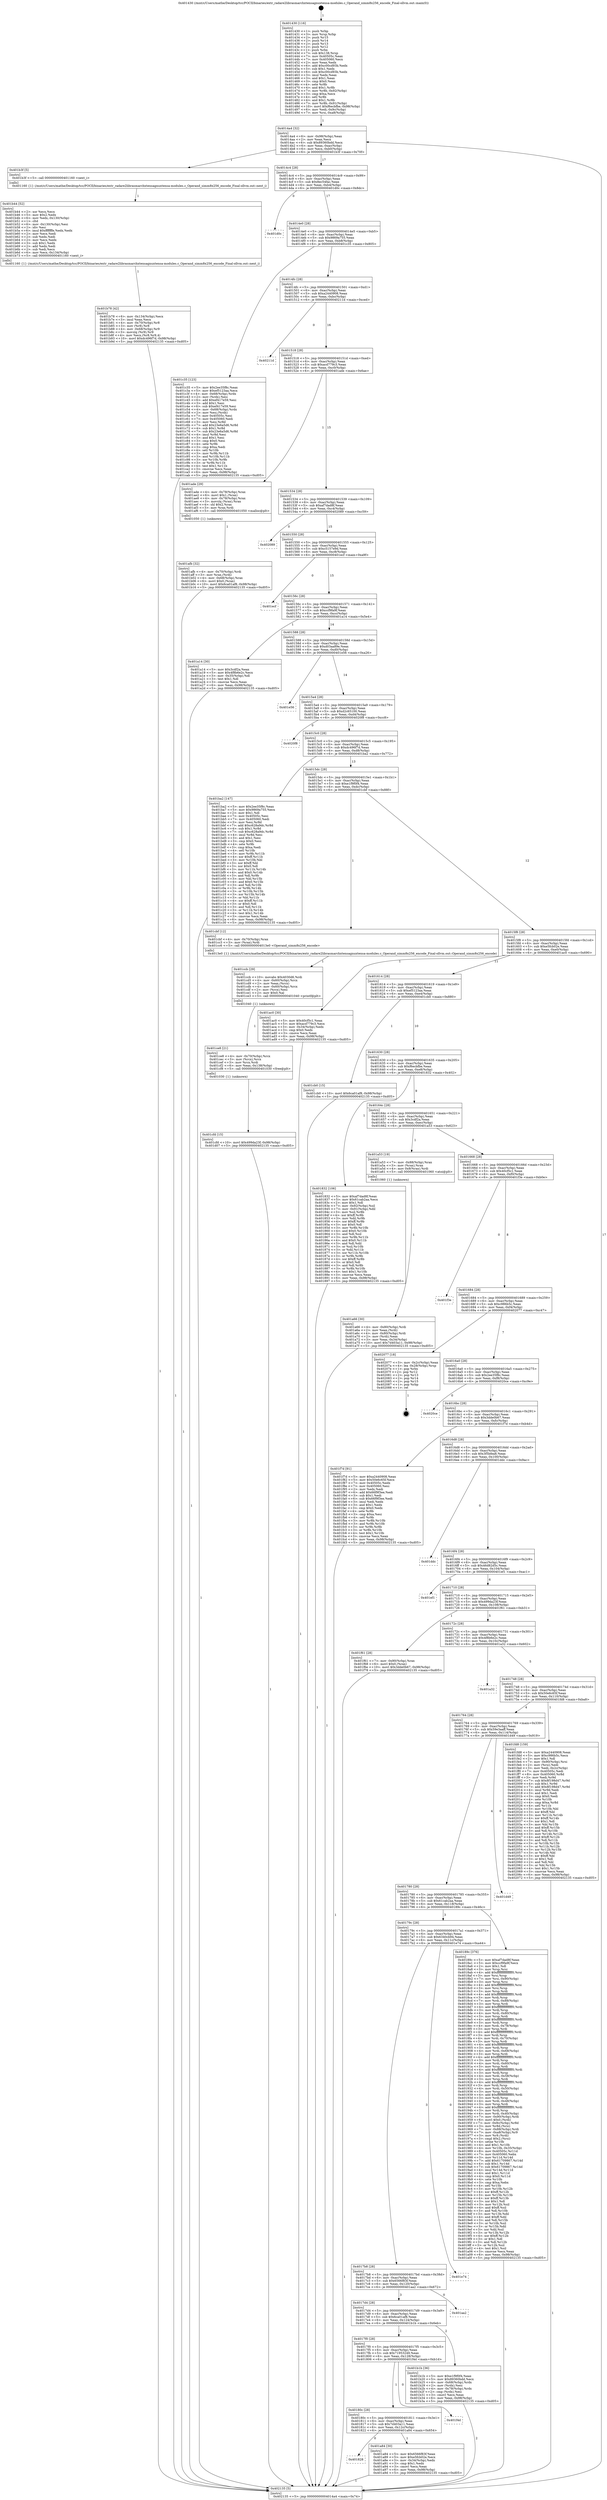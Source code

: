 digraph "0x401430" {
  label = "0x401430 (/mnt/c/Users/mathe/Desktop/tcc/POCII/binaries/extr_radare2librasmarchxtensagnuxtensa-modules.c_Operand_simm8x256_encode_Final-ollvm.out::main(0))"
  labelloc = "t"
  node[shape=record]

  Entry [label="",width=0.3,height=0.3,shape=circle,fillcolor=black,style=filled]
  "0x4014a4" [label="{
     0x4014a4 [32]\l
     | [instrs]\l
     &nbsp;&nbsp;0x4014a4 \<+6\>: mov -0x98(%rbp),%eax\l
     &nbsp;&nbsp;0x4014aa \<+2\>: mov %eax,%ecx\l
     &nbsp;&nbsp;0x4014ac \<+6\>: sub $0x89360bdd,%ecx\l
     &nbsp;&nbsp;0x4014b2 \<+6\>: mov %eax,-0xac(%rbp)\l
     &nbsp;&nbsp;0x4014b8 \<+6\>: mov %ecx,-0xb0(%rbp)\l
     &nbsp;&nbsp;0x4014be \<+6\>: je 0000000000401b3f \<main+0x70f\>\l
  }"]
  "0x401b3f" [label="{
     0x401b3f [5]\l
     | [instrs]\l
     &nbsp;&nbsp;0x401b3f \<+5\>: call 0000000000401160 \<next_i\>\l
     | [calls]\l
     &nbsp;&nbsp;0x401160 \{1\} (/mnt/c/Users/mathe/Desktop/tcc/POCII/binaries/extr_radare2librasmarchxtensagnuxtensa-modules.c_Operand_simm8x256_encode_Final-ollvm.out::next_i)\l
  }"]
  "0x4014c4" [label="{
     0x4014c4 [28]\l
     | [instrs]\l
     &nbsp;&nbsp;0x4014c4 \<+5\>: jmp 00000000004014c9 \<main+0x99\>\l
     &nbsp;&nbsp;0x4014c9 \<+6\>: mov -0xac(%rbp),%eax\l
     &nbsp;&nbsp;0x4014cf \<+5\>: sub $0x8ec54fac,%eax\l
     &nbsp;&nbsp;0x4014d4 \<+6\>: mov %eax,-0xb4(%rbp)\l
     &nbsp;&nbsp;0x4014da \<+6\>: je 0000000000401d0c \<main+0x8dc\>\l
  }"]
  Exit [label="",width=0.3,height=0.3,shape=circle,fillcolor=black,style=filled,peripheries=2]
  "0x401d0c" [label="{
     0x401d0c\l
  }", style=dashed]
  "0x4014e0" [label="{
     0x4014e0 [28]\l
     | [instrs]\l
     &nbsp;&nbsp;0x4014e0 \<+5\>: jmp 00000000004014e5 \<main+0xb5\>\l
     &nbsp;&nbsp;0x4014e5 \<+6\>: mov -0xac(%rbp),%eax\l
     &nbsp;&nbsp;0x4014eb \<+5\>: sub $0x9869a755,%eax\l
     &nbsp;&nbsp;0x4014f0 \<+6\>: mov %eax,-0xb8(%rbp)\l
     &nbsp;&nbsp;0x4014f6 \<+6\>: je 0000000000401c35 \<main+0x805\>\l
  }"]
  "0x401cfd" [label="{
     0x401cfd [15]\l
     | [instrs]\l
     &nbsp;&nbsp;0x401cfd \<+10\>: movl $0x499da23f,-0x98(%rbp)\l
     &nbsp;&nbsp;0x401d07 \<+5\>: jmp 0000000000402135 \<main+0xd05\>\l
  }"]
  "0x401c35" [label="{
     0x401c35 [123]\l
     | [instrs]\l
     &nbsp;&nbsp;0x401c35 \<+5\>: mov $0x2ee35f8c,%eax\l
     &nbsp;&nbsp;0x401c3a \<+5\>: mov $0xef5123aa,%ecx\l
     &nbsp;&nbsp;0x401c3f \<+4\>: mov -0x68(%rbp),%rdx\l
     &nbsp;&nbsp;0x401c43 \<+2\>: mov (%rdx),%esi\l
     &nbsp;&nbsp;0x401c45 \<+6\>: add $0xef417e59,%esi\l
     &nbsp;&nbsp;0x401c4b \<+3\>: add $0x1,%esi\l
     &nbsp;&nbsp;0x401c4e \<+6\>: sub $0xef417e59,%esi\l
     &nbsp;&nbsp;0x401c54 \<+4\>: mov -0x68(%rbp),%rdx\l
     &nbsp;&nbsp;0x401c58 \<+2\>: mov %esi,(%rdx)\l
     &nbsp;&nbsp;0x401c5a \<+7\>: mov 0x40505c,%esi\l
     &nbsp;&nbsp;0x401c61 \<+7\>: mov 0x405060,%edi\l
     &nbsp;&nbsp;0x401c68 \<+3\>: mov %esi,%r8d\l
     &nbsp;&nbsp;0x401c6b \<+7\>: add $0x23e6a5d6,%r8d\l
     &nbsp;&nbsp;0x401c72 \<+4\>: sub $0x1,%r8d\l
     &nbsp;&nbsp;0x401c76 \<+7\>: sub $0x23e6a5d6,%r8d\l
     &nbsp;&nbsp;0x401c7d \<+4\>: imul %r8d,%esi\l
     &nbsp;&nbsp;0x401c81 \<+3\>: and $0x1,%esi\l
     &nbsp;&nbsp;0x401c84 \<+3\>: cmp $0x0,%esi\l
     &nbsp;&nbsp;0x401c87 \<+4\>: sete %r9b\l
     &nbsp;&nbsp;0x401c8b \<+3\>: cmp $0xa,%edi\l
     &nbsp;&nbsp;0x401c8e \<+4\>: setl %r10b\l
     &nbsp;&nbsp;0x401c92 \<+3\>: mov %r9b,%r11b\l
     &nbsp;&nbsp;0x401c95 \<+3\>: and %r10b,%r11b\l
     &nbsp;&nbsp;0x401c98 \<+3\>: xor %r10b,%r9b\l
     &nbsp;&nbsp;0x401c9b \<+3\>: or %r9b,%r11b\l
     &nbsp;&nbsp;0x401c9e \<+4\>: test $0x1,%r11b\l
     &nbsp;&nbsp;0x401ca2 \<+3\>: cmovne %ecx,%eax\l
     &nbsp;&nbsp;0x401ca5 \<+6\>: mov %eax,-0x98(%rbp)\l
     &nbsp;&nbsp;0x401cab \<+5\>: jmp 0000000000402135 \<main+0xd05\>\l
  }"]
  "0x4014fc" [label="{
     0x4014fc [28]\l
     | [instrs]\l
     &nbsp;&nbsp;0x4014fc \<+5\>: jmp 0000000000401501 \<main+0xd1\>\l
     &nbsp;&nbsp;0x401501 \<+6\>: mov -0xac(%rbp),%eax\l
     &nbsp;&nbsp;0x401507 \<+5\>: sub $0xa2440908,%eax\l
     &nbsp;&nbsp;0x40150c \<+6\>: mov %eax,-0xbc(%rbp)\l
     &nbsp;&nbsp;0x401512 \<+6\>: je 000000000040211d \<main+0xced\>\l
  }"]
  "0x401ce8" [label="{
     0x401ce8 [21]\l
     | [instrs]\l
     &nbsp;&nbsp;0x401ce8 \<+4\>: mov -0x70(%rbp),%rcx\l
     &nbsp;&nbsp;0x401cec \<+3\>: mov (%rcx),%rcx\l
     &nbsp;&nbsp;0x401cef \<+3\>: mov %rcx,%rdi\l
     &nbsp;&nbsp;0x401cf2 \<+6\>: mov %eax,-0x138(%rbp)\l
     &nbsp;&nbsp;0x401cf8 \<+5\>: call 0000000000401030 \<free@plt\>\l
     | [calls]\l
     &nbsp;&nbsp;0x401030 \{1\} (unknown)\l
  }"]
  "0x40211d" [label="{
     0x40211d\l
  }", style=dashed]
  "0x401518" [label="{
     0x401518 [28]\l
     | [instrs]\l
     &nbsp;&nbsp;0x401518 \<+5\>: jmp 000000000040151d \<main+0xed\>\l
     &nbsp;&nbsp;0x40151d \<+6\>: mov -0xac(%rbp),%eax\l
     &nbsp;&nbsp;0x401523 \<+5\>: sub $0xacd779c3,%eax\l
     &nbsp;&nbsp;0x401528 \<+6\>: mov %eax,-0xc0(%rbp)\l
     &nbsp;&nbsp;0x40152e \<+6\>: je 0000000000401ade \<main+0x6ae\>\l
  }"]
  "0x401ccb" [label="{
     0x401ccb [29]\l
     | [instrs]\l
     &nbsp;&nbsp;0x401ccb \<+10\>: movabs $0x4030d6,%rdi\l
     &nbsp;&nbsp;0x401cd5 \<+4\>: mov -0x60(%rbp),%rcx\l
     &nbsp;&nbsp;0x401cd9 \<+2\>: mov %eax,(%rcx)\l
     &nbsp;&nbsp;0x401cdb \<+4\>: mov -0x60(%rbp),%rcx\l
     &nbsp;&nbsp;0x401cdf \<+2\>: mov (%rcx),%esi\l
     &nbsp;&nbsp;0x401ce1 \<+2\>: mov $0x0,%al\l
     &nbsp;&nbsp;0x401ce3 \<+5\>: call 0000000000401040 \<printf@plt\>\l
     | [calls]\l
     &nbsp;&nbsp;0x401040 \{1\} (unknown)\l
  }"]
  "0x401ade" [label="{
     0x401ade [29]\l
     | [instrs]\l
     &nbsp;&nbsp;0x401ade \<+4\>: mov -0x78(%rbp),%rax\l
     &nbsp;&nbsp;0x401ae2 \<+6\>: movl $0x1,(%rax)\l
     &nbsp;&nbsp;0x401ae8 \<+4\>: mov -0x78(%rbp),%rax\l
     &nbsp;&nbsp;0x401aec \<+3\>: movslq (%rax),%rax\l
     &nbsp;&nbsp;0x401aef \<+4\>: shl $0x2,%rax\l
     &nbsp;&nbsp;0x401af3 \<+3\>: mov %rax,%rdi\l
     &nbsp;&nbsp;0x401af6 \<+5\>: call 0000000000401050 \<malloc@plt\>\l
     | [calls]\l
     &nbsp;&nbsp;0x401050 \{1\} (unknown)\l
  }"]
  "0x401534" [label="{
     0x401534 [28]\l
     | [instrs]\l
     &nbsp;&nbsp;0x401534 \<+5\>: jmp 0000000000401539 \<main+0x109\>\l
     &nbsp;&nbsp;0x401539 \<+6\>: mov -0xac(%rbp),%eax\l
     &nbsp;&nbsp;0x40153f \<+5\>: sub $0xaf7dad8f,%eax\l
     &nbsp;&nbsp;0x401544 \<+6\>: mov %eax,-0xc4(%rbp)\l
     &nbsp;&nbsp;0x40154a \<+6\>: je 0000000000402089 \<main+0xc59\>\l
  }"]
  "0x401b78" [label="{
     0x401b78 [42]\l
     | [instrs]\l
     &nbsp;&nbsp;0x401b78 \<+6\>: mov -0x134(%rbp),%ecx\l
     &nbsp;&nbsp;0x401b7e \<+3\>: imul %eax,%ecx\l
     &nbsp;&nbsp;0x401b81 \<+4\>: mov -0x70(%rbp),%r8\l
     &nbsp;&nbsp;0x401b85 \<+3\>: mov (%r8),%r8\l
     &nbsp;&nbsp;0x401b88 \<+4\>: mov -0x68(%rbp),%r9\l
     &nbsp;&nbsp;0x401b8c \<+3\>: movslq (%r9),%r9\l
     &nbsp;&nbsp;0x401b8f \<+4\>: mov %ecx,(%r8,%r9,4)\l
     &nbsp;&nbsp;0x401b93 \<+10\>: movl $0xdc496f7d,-0x98(%rbp)\l
     &nbsp;&nbsp;0x401b9d \<+5\>: jmp 0000000000402135 \<main+0xd05\>\l
  }"]
  "0x402089" [label="{
     0x402089\l
  }", style=dashed]
  "0x401550" [label="{
     0x401550 [28]\l
     | [instrs]\l
     &nbsp;&nbsp;0x401550 \<+5\>: jmp 0000000000401555 \<main+0x125\>\l
     &nbsp;&nbsp;0x401555 \<+6\>: mov -0xac(%rbp),%eax\l
     &nbsp;&nbsp;0x40155b \<+5\>: sub $0xc5157e9d,%eax\l
     &nbsp;&nbsp;0x401560 \<+6\>: mov %eax,-0xc8(%rbp)\l
     &nbsp;&nbsp;0x401566 \<+6\>: je 0000000000401ecf \<main+0xa9f\>\l
  }"]
  "0x401b44" [label="{
     0x401b44 [52]\l
     | [instrs]\l
     &nbsp;&nbsp;0x401b44 \<+2\>: xor %ecx,%ecx\l
     &nbsp;&nbsp;0x401b46 \<+5\>: mov $0x2,%edx\l
     &nbsp;&nbsp;0x401b4b \<+6\>: mov %edx,-0x130(%rbp)\l
     &nbsp;&nbsp;0x401b51 \<+1\>: cltd\l
     &nbsp;&nbsp;0x401b52 \<+6\>: mov -0x130(%rbp),%esi\l
     &nbsp;&nbsp;0x401b58 \<+2\>: idiv %esi\l
     &nbsp;&nbsp;0x401b5a \<+6\>: imul $0xfffffffe,%edx,%edx\l
     &nbsp;&nbsp;0x401b60 \<+2\>: mov %ecx,%edi\l
     &nbsp;&nbsp;0x401b62 \<+2\>: sub %edx,%edi\l
     &nbsp;&nbsp;0x401b64 \<+2\>: mov %ecx,%edx\l
     &nbsp;&nbsp;0x401b66 \<+3\>: sub $0x1,%edx\l
     &nbsp;&nbsp;0x401b69 \<+2\>: add %edx,%edi\l
     &nbsp;&nbsp;0x401b6b \<+2\>: sub %edi,%ecx\l
     &nbsp;&nbsp;0x401b6d \<+6\>: mov %ecx,-0x134(%rbp)\l
     &nbsp;&nbsp;0x401b73 \<+5\>: call 0000000000401160 \<next_i\>\l
     | [calls]\l
     &nbsp;&nbsp;0x401160 \{1\} (/mnt/c/Users/mathe/Desktop/tcc/POCII/binaries/extr_radare2librasmarchxtensagnuxtensa-modules.c_Operand_simm8x256_encode_Final-ollvm.out::next_i)\l
  }"]
  "0x401ecf" [label="{
     0x401ecf\l
  }", style=dashed]
  "0x40156c" [label="{
     0x40156c [28]\l
     | [instrs]\l
     &nbsp;&nbsp;0x40156c \<+5\>: jmp 0000000000401571 \<main+0x141\>\l
     &nbsp;&nbsp;0x401571 \<+6\>: mov -0xac(%rbp),%eax\l
     &nbsp;&nbsp;0x401577 \<+5\>: sub $0xccf9fa9f,%eax\l
     &nbsp;&nbsp;0x40157c \<+6\>: mov %eax,-0xcc(%rbp)\l
     &nbsp;&nbsp;0x401582 \<+6\>: je 0000000000401a14 \<main+0x5e4\>\l
  }"]
  "0x401afb" [label="{
     0x401afb [32]\l
     | [instrs]\l
     &nbsp;&nbsp;0x401afb \<+4\>: mov -0x70(%rbp),%rdi\l
     &nbsp;&nbsp;0x401aff \<+3\>: mov %rax,(%rdi)\l
     &nbsp;&nbsp;0x401b02 \<+4\>: mov -0x68(%rbp),%rax\l
     &nbsp;&nbsp;0x401b06 \<+6\>: movl $0x0,(%rax)\l
     &nbsp;&nbsp;0x401b0c \<+10\>: movl $0x6ca01af8,-0x98(%rbp)\l
     &nbsp;&nbsp;0x401b16 \<+5\>: jmp 0000000000402135 \<main+0xd05\>\l
  }"]
  "0x401a14" [label="{
     0x401a14 [30]\l
     | [instrs]\l
     &nbsp;&nbsp;0x401a14 \<+5\>: mov $0x3cdf2a,%eax\l
     &nbsp;&nbsp;0x401a19 \<+5\>: mov $0x4f8b6e2c,%ecx\l
     &nbsp;&nbsp;0x401a1e \<+3\>: mov -0x35(%rbp),%dl\l
     &nbsp;&nbsp;0x401a21 \<+3\>: test $0x1,%dl\l
     &nbsp;&nbsp;0x401a24 \<+3\>: cmovne %ecx,%eax\l
     &nbsp;&nbsp;0x401a27 \<+6\>: mov %eax,-0x98(%rbp)\l
     &nbsp;&nbsp;0x401a2d \<+5\>: jmp 0000000000402135 \<main+0xd05\>\l
  }"]
  "0x401588" [label="{
     0x401588 [28]\l
     | [instrs]\l
     &nbsp;&nbsp;0x401588 \<+5\>: jmp 000000000040158d \<main+0x15d\>\l
     &nbsp;&nbsp;0x40158d \<+6\>: mov -0xac(%rbp),%eax\l
     &nbsp;&nbsp;0x401593 \<+5\>: sub $0xd03aa89e,%eax\l
     &nbsp;&nbsp;0x401598 \<+6\>: mov %eax,-0xd0(%rbp)\l
     &nbsp;&nbsp;0x40159e \<+6\>: je 0000000000401e56 \<main+0xa26\>\l
  }"]
  "0x401828" [label="{
     0x401828\l
  }", style=dashed]
  "0x401e56" [label="{
     0x401e56\l
  }", style=dashed]
  "0x4015a4" [label="{
     0x4015a4 [28]\l
     | [instrs]\l
     &nbsp;&nbsp;0x4015a4 \<+5\>: jmp 00000000004015a9 \<main+0x179\>\l
     &nbsp;&nbsp;0x4015a9 \<+6\>: mov -0xac(%rbp),%eax\l
     &nbsp;&nbsp;0x4015af \<+5\>: sub $0xd2c65100,%eax\l
     &nbsp;&nbsp;0x4015b4 \<+6\>: mov %eax,-0xd4(%rbp)\l
     &nbsp;&nbsp;0x4015ba \<+6\>: je 00000000004020f8 \<main+0xcc8\>\l
  }"]
  "0x401a84" [label="{
     0x401a84 [30]\l
     | [instrs]\l
     &nbsp;&nbsp;0x401a84 \<+5\>: mov $0x6566f83f,%eax\l
     &nbsp;&nbsp;0x401a89 \<+5\>: mov $0xe5fcb02e,%ecx\l
     &nbsp;&nbsp;0x401a8e \<+3\>: mov -0x34(%rbp),%edx\l
     &nbsp;&nbsp;0x401a91 \<+3\>: cmp $0x1,%edx\l
     &nbsp;&nbsp;0x401a94 \<+3\>: cmovl %ecx,%eax\l
     &nbsp;&nbsp;0x401a97 \<+6\>: mov %eax,-0x98(%rbp)\l
     &nbsp;&nbsp;0x401a9d \<+5\>: jmp 0000000000402135 \<main+0xd05\>\l
  }"]
  "0x4020f8" [label="{
     0x4020f8\l
  }", style=dashed]
  "0x4015c0" [label="{
     0x4015c0 [28]\l
     | [instrs]\l
     &nbsp;&nbsp;0x4015c0 \<+5\>: jmp 00000000004015c5 \<main+0x195\>\l
     &nbsp;&nbsp;0x4015c5 \<+6\>: mov -0xac(%rbp),%eax\l
     &nbsp;&nbsp;0x4015cb \<+5\>: sub $0xdc496f7d,%eax\l
     &nbsp;&nbsp;0x4015d0 \<+6\>: mov %eax,-0xd8(%rbp)\l
     &nbsp;&nbsp;0x4015d6 \<+6\>: je 0000000000401ba2 \<main+0x772\>\l
  }"]
  "0x40180c" [label="{
     0x40180c [28]\l
     | [instrs]\l
     &nbsp;&nbsp;0x40180c \<+5\>: jmp 0000000000401811 \<main+0x3e1\>\l
     &nbsp;&nbsp;0x401811 \<+6\>: mov -0xac(%rbp),%eax\l
     &nbsp;&nbsp;0x401817 \<+5\>: sub $0x7d403a11,%eax\l
     &nbsp;&nbsp;0x40181c \<+6\>: mov %eax,-0x12c(%rbp)\l
     &nbsp;&nbsp;0x401822 \<+6\>: je 0000000000401a84 \<main+0x654\>\l
  }"]
  "0x401ba2" [label="{
     0x401ba2 [147]\l
     | [instrs]\l
     &nbsp;&nbsp;0x401ba2 \<+5\>: mov $0x2ee35f8c,%eax\l
     &nbsp;&nbsp;0x401ba7 \<+5\>: mov $0x9869a755,%ecx\l
     &nbsp;&nbsp;0x401bac \<+2\>: mov $0x1,%dl\l
     &nbsp;&nbsp;0x401bae \<+7\>: mov 0x40505c,%esi\l
     &nbsp;&nbsp;0x401bb5 \<+7\>: mov 0x405060,%edi\l
     &nbsp;&nbsp;0x401bbc \<+3\>: mov %esi,%r8d\l
     &nbsp;&nbsp;0x401bbf \<+7\>: add $0xc628a9dc,%r8d\l
     &nbsp;&nbsp;0x401bc6 \<+4\>: sub $0x1,%r8d\l
     &nbsp;&nbsp;0x401bca \<+7\>: sub $0xc628a9dc,%r8d\l
     &nbsp;&nbsp;0x401bd1 \<+4\>: imul %r8d,%esi\l
     &nbsp;&nbsp;0x401bd5 \<+3\>: and $0x1,%esi\l
     &nbsp;&nbsp;0x401bd8 \<+3\>: cmp $0x0,%esi\l
     &nbsp;&nbsp;0x401bdb \<+4\>: sete %r9b\l
     &nbsp;&nbsp;0x401bdf \<+3\>: cmp $0xa,%edi\l
     &nbsp;&nbsp;0x401be2 \<+4\>: setl %r10b\l
     &nbsp;&nbsp;0x401be6 \<+3\>: mov %r9b,%r11b\l
     &nbsp;&nbsp;0x401be9 \<+4\>: xor $0xff,%r11b\l
     &nbsp;&nbsp;0x401bed \<+3\>: mov %r10b,%bl\l
     &nbsp;&nbsp;0x401bf0 \<+3\>: xor $0xff,%bl\l
     &nbsp;&nbsp;0x401bf3 \<+3\>: xor $0x0,%dl\l
     &nbsp;&nbsp;0x401bf6 \<+3\>: mov %r11b,%r14b\l
     &nbsp;&nbsp;0x401bf9 \<+4\>: and $0x0,%r14b\l
     &nbsp;&nbsp;0x401bfd \<+3\>: and %dl,%r9b\l
     &nbsp;&nbsp;0x401c00 \<+3\>: mov %bl,%r15b\l
     &nbsp;&nbsp;0x401c03 \<+4\>: and $0x0,%r15b\l
     &nbsp;&nbsp;0x401c07 \<+3\>: and %dl,%r10b\l
     &nbsp;&nbsp;0x401c0a \<+3\>: or %r9b,%r14b\l
     &nbsp;&nbsp;0x401c0d \<+3\>: or %r10b,%r15b\l
     &nbsp;&nbsp;0x401c10 \<+3\>: xor %r15b,%r14b\l
     &nbsp;&nbsp;0x401c13 \<+3\>: or %bl,%r11b\l
     &nbsp;&nbsp;0x401c16 \<+4\>: xor $0xff,%r11b\l
     &nbsp;&nbsp;0x401c1a \<+3\>: or $0x0,%dl\l
     &nbsp;&nbsp;0x401c1d \<+3\>: and %dl,%r11b\l
     &nbsp;&nbsp;0x401c20 \<+3\>: or %r11b,%r14b\l
     &nbsp;&nbsp;0x401c23 \<+4\>: test $0x1,%r14b\l
     &nbsp;&nbsp;0x401c27 \<+3\>: cmovne %ecx,%eax\l
     &nbsp;&nbsp;0x401c2a \<+6\>: mov %eax,-0x98(%rbp)\l
     &nbsp;&nbsp;0x401c30 \<+5\>: jmp 0000000000402135 \<main+0xd05\>\l
  }"]
  "0x4015dc" [label="{
     0x4015dc [28]\l
     | [instrs]\l
     &nbsp;&nbsp;0x4015dc \<+5\>: jmp 00000000004015e1 \<main+0x1b1\>\l
     &nbsp;&nbsp;0x4015e1 \<+6\>: mov -0xac(%rbp),%eax\l
     &nbsp;&nbsp;0x4015e7 \<+5\>: sub $0xe1f9f0f4,%eax\l
     &nbsp;&nbsp;0x4015ec \<+6\>: mov %eax,-0xdc(%rbp)\l
     &nbsp;&nbsp;0x4015f2 \<+6\>: je 0000000000401cbf \<main+0x88f\>\l
  }"]
  "0x401f4d" [label="{
     0x401f4d\l
  }", style=dashed]
  "0x401cbf" [label="{
     0x401cbf [12]\l
     | [instrs]\l
     &nbsp;&nbsp;0x401cbf \<+4\>: mov -0x70(%rbp),%rax\l
     &nbsp;&nbsp;0x401cc3 \<+3\>: mov (%rax),%rdi\l
     &nbsp;&nbsp;0x401cc6 \<+5\>: call 00000000004013e0 \<Operand_simm8x256_encode\>\l
     | [calls]\l
     &nbsp;&nbsp;0x4013e0 \{1\} (/mnt/c/Users/mathe/Desktop/tcc/POCII/binaries/extr_radare2librasmarchxtensagnuxtensa-modules.c_Operand_simm8x256_encode_Final-ollvm.out::Operand_simm8x256_encode)\l
  }"]
  "0x4015f8" [label="{
     0x4015f8 [28]\l
     | [instrs]\l
     &nbsp;&nbsp;0x4015f8 \<+5\>: jmp 00000000004015fd \<main+0x1cd\>\l
     &nbsp;&nbsp;0x4015fd \<+6\>: mov -0xac(%rbp),%eax\l
     &nbsp;&nbsp;0x401603 \<+5\>: sub $0xe5fcb02e,%eax\l
     &nbsp;&nbsp;0x401608 \<+6\>: mov %eax,-0xe0(%rbp)\l
     &nbsp;&nbsp;0x40160e \<+6\>: je 0000000000401ac0 \<main+0x690\>\l
  }"]
  "0x4017f0" [label="{
     0x4017f0 [28]\l
     | [instrs]\l
     &nbsp;&nbsp;0x4017f0 \<+5\>: jmp 00000000004017f5 \<main+0x3c5\>\l
     &nbsp;&nbsp;0x4017f5 \<+6\>: mov -0xac(%rbp),%eax\l
     &nbsp;&nbsp;0x4017fb \<+5\>: sub $0x71953249,%eax\l
     &nbsp;&nbsp;0x401800 \<+6\>: mov %eax,-0x128(%rbp)\l
     &nbsp;&nbsp;0x401806 \<+6\>: je 0000000000401f4d \<main+0xb1d\>\l
  }"]
  "0x401ac0" [label="{
     0x401ac0 [30]\l
     | [instrs]\l
     &nbsp;&nbsp;0x401ac0 \<+5\>: mov $0x40cf5c1,%eax\l
     &nbsp;&nbsp;0x401ac5 \<+5\>: mov $0xacd779c3,%ecx\l
     &nbsp;&nbsp;0x401aca \<+3\>: mov -0x34(%rbp),%edx\l
     &nbsp;&nbsp;0x401acd \<+3\>: cmp $0x0,%edx\l
     &nbsp;&nbsp;0x401ad0 \<+3\>: cmove %ecx,%eax\l
     &nbsp;&nbsp;0x401ad3 \<+6\>: mov %eax,-0x98(%rbp)\l
     &nbsp;&nbsp;0x401ad9 \<+5\>: jmp 0000000000402135 \<main+0xd05\>\l
  }"]
  "0x401614" [label="{
     0x401614 [28]\l
     | [instrs]\l
     &nbsp;&nbsp;0x401614 \<+5\>: jmp 0000000000401619 \<main+0x1e9\>\l
     &nbsp;&nbsp;0x401619 \<+6\>: mov -0xac(%rbp),%eax\l
     &nbsp;&nbsp;0x40161f \<+5\>: sub $0xef5123aa,%eax\l
     &nbsp;&nbsp;0x401624 \<+6\>: mov %eax,-0xe4(%rbp)\l
     &nbsp;&nbsp;0x40162a \<+6\>: je 0000000000401cb0 \<main+0x880\>\l
  }"]
  "0x401b1b" [label="{
     0x401b1b [36]\l
     | [instrs]\l
     &nbsp;&nbsp;0x401b1b \<+5\>: mov $0xe1f9f0f4,%eax\l
     &nbsp;&nbsp;0x401b20 \<+5\>: mov $0x89360bdd,%ecx\l
     &nbsp;&nbsp;0x401b25 \<+4\>: mov -0x68(%rbp),%rdx\l
     &nbsp;&nbsp;0x401b29 \<+2\>: mov (%rdx),%esi\l
     &nbsp;&nbsp;0x401b2b \<+4\>: mov -0x78(%rbp),%rdx\l
     &nbsp;&nbsp;0x401b2f \<+2\>: cmp (%rdx),%esi\l
     &nbsp;&nbsp;0x401b31 \<+3\>: cmovl %ecx,%eax\l
     &nbsp;&nbsp;0x401b34 \<+6\>: mov %eax,-0x98(%rbp)\l
     &nbsp;&nbsp;0x401b3a \<+5\>: jmp 0000000000402135 \<main+0xd05\>\l
  }"]
  "0x401cb0" [label="{
     0x401cb0 [15]\l
     | [instrs]\l
     &nbsp;&nbsp;0x401cb0 \<+10\>: movl $0x6ca01af8,-0x98(%rbp)\l
     &nbsp;&nbsp;0x401cba \<+5\>: jmp 0000000000402135 \<main+0xd05\>\l
  }"]
  "0x401630" [label="{
     0x401630 [28]\l
     | [instrs]\l
     &nbsp;&nbsp;0x401630 \<+5\>: jmp 0000000000401635 \<main+0x205\>\l
     &nbsp;&nbsp;0x401635 \<+6\>: mov -0xac(%rbp),%eax\l
     &nbsp;&nbsp;0x40163b \<+5\>: sub $0xf6ecbfbe,%eax\l
     &nbsp;&nbsp;0x401640 \<+6\>: mov %eax,-0xe8(%rbp)\l
     &nbsp;&nbsp;0x401646 \<+6\>: je 0000000000401832 \<main+0x402\>\l
  }"]
  "0x4017d4" [label="{
     0x4017d4 [28]\l
     | [instrs]\l
     &nbsp;&nbsp;0x4017d4 \<+5\>: jmp 00000000004017d9 \<main+0x3a9\>\l
     &nbsp;&nbsp;0x4017d9 \<+6\>: mov -0xac(%rbp),%eax\l
     &nbsp;&nbsp;0x4017df \<+5\>: sub $0x6ca01af8,%eax\l
     &nbsp;&nbsp;0x4017e4 \<+6\>: mov %eax,-0x124(%rbp)\l
     &nbsp;&nbsp;0x4017ea \<+6\>: je 0000000000401b1b \<main+0x6eb\>\l
  }"]
  "0x401832" [label="{
     0x401832 [106]\l
     | [instrs]\l
     &nbsp;&nbsp;0x401832 \<+5\>: mov $0xaf7dad8f,%eax\l
     &nbsp;&nbsp;0x401837 \<+5\>: mov $0x61cab2aa,%ecx\l
     &nbsp;&nbsp;0x40183c \<+2\>: mov $0x1,%dl\l
     &nbsp;&nbsp;0x40183e \<+7\>: mov -0x92(%rbp),%sil\l
     &nbsp;&nbsp;0x401845 \<+7\>: mov -0x91(%rbp),%dil\l
     &nbsp;&nbsp;0x40184c \<+3\>: mov %sil,%r8b\l
     &nbsp;&nbsp;0x40184f \<+4\>: xor $0xff,%r8b\l
     &nbsp;&nbsp;0x401853 \<+3\>: mov %dil,%r9b\l
     &nbsp;&nbsp;0x401856 \<+4\>: xor $0xff,%r9b\l
     &nbsp;&nbsp;0x40185a \<+3\>: xor $0x0,%dl\l
     &nbsp;&nbsp;0x40185d \<+3\>: mov %r8b,%r10b\l
     &nbsp;&nbsp;0x401860 \<+4\>: and $0x0,%r10b\l
     &nbsp;&nbsp;0x401864 \<+3\>: and %dl,%sil\l
     &nbsp;&nbsp;0x401867 \<+3\>: mov %r9b,%r11b\l
     &nbsp;&nbsp;0x40186a \<+4\>: and $0x0,%r11b\l
     &nbsp;&nbsp;0x40186e \<+3\>: and %dl,%dil\l
     &nbsp;&nbsp;0x401871 \<+3\>: or %sil,%r10b\l
     &nbsp;&nbsp;0x401874 \<+3\>: or %dil,%r11b\l
     &nbsp;&nbsp;0x401877 \<+3\>: xor %r11b,%r10b\l
     &nbsp;&nbsp;0x40187a \<+3\>: or %r9b,%r8b\l
     &nbsp;&nbsp;0x40187d \<+4\>: xor $0xff,%r8b\l
     &nbsp;&nbsp;0x401881 \<+3\>: or $0x0,%dl\l
     &nbsp;&nbsp;0x401884 \<+3\>: and %dl,%r8b\l
     &nbsp;&nbsp;0x401887 \<+3\>: or %r8b,%r10b\l
     &nbsp;&nbsp;0x40188a \<+4\>: test $0x1,%r10b\l
     &nbsp;&nbsp;0x40188e \<+3\>: cmovne %ecx,%eax\l
     &nbsp;&nbsp;0x401891 \<+6\>: mov %eax,-0x98(%rbp)\l
     &nbsp;&nbsp;0x401897 \<+5\>: jmp 0000000000402135 \<main+0xd05\>\l
  }"]
  "0x40164c" [label="{
     0x40164c [28]\l
     | [instrs]\l
     &nbsp;&nbsp;0x40164c \<+5\>: jmp 0000000000401651 \<main+0x221\>\l
     &nbsp;&nbsp;0x401651 \<+6\>: mov -0xac(%rbp),%eax\l
     &nbsp;&nbsp;0x401657 \<+5\>: sub $0x3cdf2a,%eax\l
     &nbsp;&nbsp;0x40165c \<+6\>: mov %eax,-0xec(%rbp)\l
     &nbsp;&nbsp;0x401662 \<+6\>: je 0000000000401a53 \<main+0x623\>\l
  }"]
  "0x402135" [label="{
     0x402135 [5]\l
     | [instrs]\l
     &nbsp;&nbsp;0x402135 \<+5\>: jmp 00000000004014a4 \<main+0x74\>\l
  }"]
  "0x401430" [label="{
     0x401430 [116]\l
     | [instrs]\l
     &nbsp;&nbsp;0x401430 \<+1\>: push %rbp\l
     &nbsp;&nbsp;0x401431 \<+3\>: mov %rsp,%rbp\l
     &nbsp;&nbsp;0x401434 \<+2\>: push %r15\l
     &nbsp;&nbsp;0x401436 \<+2\>: push %r14\l
     &nbsp;&nbsp;0x401438 \<+2\>: push %r13\l
     &nbsp;&nbsp;0x40143a \<+2\>: push %r12\l
     &nbsp;&nbsp;0x40143c \<+1\>: push %rbx\l
     &nbsp;&nbsp;0x40143d \<+7\>: sub $0x138,%rsp\l
     &nbsp;&nbsp;0x401444 \<+7\>: mov 0x40505c,%eax\l
     &nbsp;&nbsp;0x40144b \<+7\>: mov 0x405060,%ecx\l
     &nbsp;&nbsp;0x401452 \<+2\>: mov %eax,%edx\l
     &nbsp;&nbsp;0x401454 \<+6\>: add $0xc00cd93b,%edx\l
     &nbsp;&nbsp;0x40145a \<+3\>: sub $0x1,%edx\l
     &nbsp;&nbsp;0x40145d \<+6\>: sub $0xc00cd93b,%edx\l
     &nbsp;&nbsp;0x401463 \<+3\>: imul %edx,%eax\l
     &nbsp;&nbsp;0x401466 \<+3\>: and $0x1,%eax\l
     &nbsp;&nbsp;0x401469 \<+3\>: cmp $0x0,%eax\l
     &nbsp;&nbsp;0x40146c \<+4\>: sete %r8b\l
     &nbsp;&nbsp;0x401470 \<+4\>: and $0x1,%r8b\l
     &nbsp;&nbsp;0x401474 \<+7\>: mov %r8b,-0x92(%rbp)\l
     &nbsp;&nbsp;0x40147b \<+3\>: cmp $0xa,%ecx\l
     &nbsp;&nbsp;0x40147e \<+4\>: setl %r8b\l
     &nbsp;&nbsp;0x401482 \<+4\>: and $0x1,%r8b\l
     &nbsp;&nbsp;0x401486 \<+7\>: mov %r8b,-0x91(%rbp)\l
     &nbsp;&nbsp;0x40148d \<+10\>: movl $0xf6ecbfbe,-0x98(%rbp)\l
     &nbsp;&nbsp;0x401497 \<+6\>: mov %edi,-0x9c(%rbp)\l
     &nbsp;&nbsp;0x40149d \<+7\>: mov %rsi,-0xa8(%rbp)\l
  }"]
  "0x401aa2" [label="{
     0x401aa2\l
  }", style=dashed]
  "0x401a53" [label="{
     0x401a53 [19]\l
     | [instrs]\l
     &nbsp;&nbsp;0x401a53 \<+7\>: mov -0x88(%rbp),%rax\l
     &nbsp;&nbsp;0x401a5a \<+3\>: mov (%rax),%rax\l
     &nbsp;&nbsp;0x401a5d \<+4\>: mov 0x8(%rax),%rdi\l
     &nbsp;&nbsp;0x401a61 \<+5\>: call 0000000000401060 \<atoi@plt\>\l
     | [calls]\l
     &nbsp;&nbsp;0x401060 \{1\} (unknown)\l
  }"]
  "0x401668" [label="{
     0x401668 [28]\l
     | [instrs]\l
     &nbsp;&nbsp;0x401668 \<+5\>: jmp 000000000040166d \<main+0x23d\>\l
     &nbsp;&nbsp;0x40166d \<+6\>: mov -0xac(%rbp),%eax\l
     &nbsp;&nbsp;0x401673 \<+5\>: sub $0x40cf5c1,%eax\l
     &nbsp;&nbsp;0x401678 \<+6\>: mov %eax,-0xf0(%rbp)\l
     &nbsp;&nbsp;0x40167e \<+6\>: je 0000000000401f3e \<main+0xb0e\>\l
  }"]
  "0x4017b8" [label="{
     0x4017b8 [28]\l
     | [instrs]\l
     &nbsp;&nbsp;0x4017b8 \<+5\>: jmp 00000000004017bd \<main+0x38d\>\l
     &nbsp;&nbsp;0x4017bd \<+6\>: mov -0xac(%rbp),%eax\l
     &nbsp;&nbsp;0x4017c3 \<+5\>: sub $0x6566f83f,%eax\l
     &nbsp;&nbsp;0x4017c8 \<+6\>: mov %eax,-0x120(%rbp)\l
     &nbsp;&nbsp;0x4017ce \<+6\>: je 0000000000401aa2 \<main+0x672\>\l
  }"]
  "0x401f3e" [label="{
     0x401f3e\l
  }", style=dashed]
  "0x401684" [label="{
     0x401684 [28]\l
     | [instrs]\l
     &nbsp;&nbsp;0x401684 \<+5\>: jmp 0000000000401689 \<main+0x259\>\l
     &nbsp;&nbsp;0x401689 \<+6\>: mov -0xac(%rbp),%eax\l
     &nbsp;&nbsp;0x40168f \<+5\>: sub $0xc986b5c,%eax\l
     &nbsp;&nbsp;0x401694 \<+6\>: mov %eax,-0xf4(%rbp)\l
     &nbsp;&nbsp;0x40169a \<+6\>: je 0000000000402077 \<main+0xc47\>\l
  }"]
  "0x401e74" [label="{
     0x401e74\l
  }", style=dashed]
  "0x402077" [label="{
     0x402077 [18]\l
     | [instrs]\l
     &nbsp;&nbsp;0x402077 \<+3\>: mov -0x2c(%rbp),%eax\l
     &nbsp;&nbsp;0x40207a \<+4\>: lea -0x28(%rbp),%rsp\l
     &nbsp;&nbsp;0x40207e \<+1\>: pop %rbx\l
     &nbsp;&nbsp;0x40207f \<+2\>: pop %r12\l
     &nbsp;&nbsp;0x402081 \<+2\>: pop %r13\l
     &nbsp;&nbsp;0x402083 \<+2\>: pop %r14\l
     &nbsp;&nbsp;0x402085 \<+2\>: pop %r15\l
     &nbsp;&nbsp;0x402087 \<+1\>: pop %rbp\l
     &nbsp;&nbsp;0x402088 \<+1\>: ret\l
  }"]
  "0x4016a0" [label="{
     0x4016a0 [28]\l
     | [instrs]\l
     &nbsp;&nbsp;0x4016a0 \<+5\>: jmp 00000000004016a5 \<main+0x275\>\l
     &nbsp;&nbsp;0x4016a5 \<+6\>: mov -0xac(%rbp),%eax\l
     &nbsp;&nbsp;0x4016ab \<+5\>: sub $0x2ee35f8c,%eax\l
     &nbsp;&nbsp;0x4016b0 \<+6\>: mov %eax,-0xf8(%rbp)\l
     &nbsp;&nbsp;0x4016b6 \<+6\>: je 00000000004020ce \<main+0xc9e\>\l
  }"]
  "0x401a66" [label="{
     0x401a66 [30]\l
     | [instrs]\l
     &nbsp;&nbsp;0x401a66 \<+4\>: mov -0x80(%rbp),%rdi\l
     &nbsp;&nbsp;0x401a6a \<+2\>: mov %eax,(%rdi)\l
     &nbsp;&nbsp;0x401a6c \<+4\>: mov -0x80(%rbp),%rdi\l
     &nbsp;&nbsp;0x401a70 \<+2\>: mov (%rdi),%eax\l
     &nbsp;&nbsp;0x401a72 \<+3\>: mov %eax,-0x34(%rbp)\l
     &nbsp;&nbsp;0x401a75 \<+10\>: movl $0x7d403a11,-0x98(%rbp)\l
     &nbsp;&nbsp;0x401a7f \<+5\>: jmp 0000000000402135 \<main+0xd05\>\l
  }"]
  "0x4020ce" [label="{
     0x4020ce\l
  }", style=dashed]
  "0x4016bc" [label="{
     0x4016bc [28]\l
     | [instrs]\l
     &nbsp;&nbsp;0x4016bc \<+5\>: jmp 00000000004016c1 \<main+0x291\>\l
     &nbsp;&nbsp;0x4016c1 \<+6\>: mov -0xac(%rbp),%eax\l
     &nbsp;&nbsp;0x4016c7 \<+5\>: sub $0x3dde0b67,%eax\l
     &nbsp;&nbsp;0x4016cc \<+6\>: mov %eax,-0xfc(%rbp)\l
     &nbsp;&nbsp;0x4016d2 \<+6\>: je 0000000000401f7d \<main+0xb4d\>\l
  }"]
  "0x40179c" [label="{
     0x40179c [28]\l
     | [instrs]\l
     &nbsp;&nbsp;0x40179c \<+5\>: jmp 00000000004017a1 \<main+0x371\>\l
     &nbsp;&nbsp;0x4017a1 \<+6\>: mov -0xac(%rbp),%eax\l
     &nbsp;&nbsp;0x4017a7 \<+5\>: sub $0x6340cb94,%eax\l
     &nbsp;&nbsp;0x4017ac \<+6\>: mov %eax,-0x11c(%rbp)\l
     &nbsp;&nbsp;0x4017b2 \<+6\>: je 0000000000401e74 \<main+0xa44\>\l
  }"]
  "0x401f7d" [label="{
     0x401f7d [91]\l
     | [instrs]\l
     &nbsp;&nbsp;0x401f7d \<+5\>: mov $0xa2440908,%eax\l
     &nbsp;&nbsp;0x401f82 \<+5\>: mov $0x50e6c65f,%ecx\l
     &nbsp;&nbsp;0x401f87 \<+7\>: mov 0x40505c,%edx\l
     &nbsp;&nbsp;0x401f8e \<+7\>: mov 0x405060,%esi\l
     &nbsp;&nbsp;0x401f95 \<+2\>: mov %edx,%edi\l
     &nbsp;&nbsp;0x401f97 \<+6\>: add $0x66f9f3ee,%edi\l
     &nbsp;&nbsp;0x401f9d \<+3\>: sub $0x1,%edi\l
     &nbsp;&nbsp;0x401fa0 \<+6\>: sub $0x66f9f3ee,%edi\l
     &nbsp;&nbsp;0x401fa6 \<+3\>: imul %edi,%edx\l
     &nbsp;&nbsp;0x401fa9 \<+3\>: and $0x1,%edx\l
     &nbsp;&nbsp;0x401fac \<+3\>: cmp $0x0,%edx\l
     &nbsp;&nbsp;0x401faf \<+4\>: sete %r8b\l
     &nbsp;&nbsp;0x401fb3 \<+3\>: cmp $0xa,%esi\l
     &nbsp;&nbsp;0x401fb6 \<+4\>: setl %r9b\l
     &nbsp;&nbsp;0x401fba \<+3\>: mov %r8b,%r10b\l
     &nbsp;&nbsp;0x401fbd \<+3\>: and %r9b,%r10b\l
     &nbsp;&nbsp;0x401fc0 \<+3\>: xor %r9b,%r8b\l
     &nbsp;&nbsp;0x401fc3 \<+3\>: or %r8b,%r10b\l
     &nbsp;&nbsp;0x401fc6 \<+4\>: test $0x1,%r10b\l
     &nbsp;&nbsp;0x401fca \<+3\>: cmovne %ecx,%eax\l
     &nbsp;&nbsp;0x401fcd \<+6\>: mov %eax,-0x98(%rbp)\l
     &nbsp;&nbsp;0x401fd3 \<+5\>: jmp 0000000000402135 \<main+0xd05\>\l
  }"]
  "0x4016d8" [label="{
     0x4016d8 [28]\l
     | [instrs]\l
     &nbsp;&nbsp;0x4016d8 \<+5\>: jmp 00000000004016dd \<main+0x2ad\>\l
     &nbsp;&nbsp;0x4016dd \<+6\>: mov -0xac(%rbp),%eax\l
     &nbsp;&nbsp;0x4016e3 \<+5\>: sub $0x3f5bfea8,%eax\l
     &nbsp;&nbsp;0x4016e8 \<+6\>: mov %eax,-0x100(%rbp)\l
     &nbsp;&nbsp;0x4016ee \<+6\>: je 0000000000401ddc \<main+0x9ac\>\l
  }"]
  "0x40189c" [label="{
     0x40189c [376]\l
     | [instrs]\l
     &nbsp;&nbsp;0x40189c \<+5\>: mov $0xaf7dad8f,%eax\l
     &nbsp;&nbsp;0x4018a1 \<+5\>: mov $0xccf9fa9f,%ecx\l
     &nbsp;&nbsp;0x4018a6 \<+2\>: mov $0x1,%dl\l
     &nbsp;&nbsp;0x4018a8 \<+3\>: mov %rsp,%rsi\l
     &nbsp;&nbsp;0x4018ab \<+4\>: add $0xfffffffffffffff0,%rsi\l
     &nbsp;&nbsp;0x4018af \<+3\>: mov %rsi,%rsp\l
     &nbsp;&nbsp;0x4018b2 \<+7\>: mov %rsi,-0x90(%rbp)\l
     &nbsp;&nbsp;0x4018b9 \<+3\>: mov %rsp,%rsi\l
     &nbsp;&nbsp;0x4018bc \<+4\>: add $0xfffffffffffffff0,%rsi\l
     &nbsp;&nbsp;0x4018c0 \<+3\>: mov %rsi,%rsp\l
     &nbsp;&nbsp;0x4018c3 \<+3\>: mov %rsp,%rdi\l
     &nbsp;&nbsp;0x4018c6 \<+4\>: add $0xfffffffffffffff0,%rdi\l
     &nbsp;&nbsp;0x4018ca \<+3\>: mov %rdi,%rsp\l
     &nbsp;&nbsp;0x4018cd \<+7\>: mov %rdi,-0x88(%rbp)\l
     &nbsp;&nbsp;0x4018d4 \<+3\>: mov %rsp,%rdi\l
     &nbsp;&nbsp;0x4018d7 \<+4\>: add $0xfffffffffffffff0,%rdi\l
     &nbsp;&nbsp;0x4018db \<+3\>: mov %rdi,%rsp\l
     &nbsp;&nbsp;0x4018de \<+4\>: mov %rdi,-0x80(%rbp)\l
     &nbsp;&nbsp;0x4018e2 \<+3\>: mov %rsp,%rdi\l
     &nbsp;&nbsp;0x4018e5 \<+4\>: add $0xfffffffffffffff0,%rdi\l
     &nbsp;&nbsp;0x4018e9 \<+3\>: mov %rdi,%rsp\l
     &nbsp;&nbsp;0x4018ec \<+4\>: mov %rdi,-0x78(%rbp)\l
     &nbsp;&nbsp;0x4018f0 \<+3\>: mov %rsp,%rdi\l
     &nbsp;&nbsp;0x4018f3 \<+4\>: add $0xfffffffffffffff0,%rdi\l
     &nbsp;&nbsp;0x4018f7 \<+3\>: mov %rdi,%rsp\l
     &nbsp;&nbsp;0x4018fa \<+4\>: mov %rdi,-0x70(%rbp)\l
     &nbsp;&nbsp;0x4018fe \<+3\>: mov %rsp,%rdi\l
     &nbsp;&nbsp;0x401901 \<+4\>: add $0xfffffffffffffff0,%rdi\l
     &nbsp;&nbsp;0x401905 \<+3\>: mov %rdi,%rsp\l
     &nbsp;&nbsp;0x401908 \<+4\>: mov %rdi,-0x68(%rbp)\l
     &nbsp;&nbsp;0x40190c \<+3\>: mov %rsp,%rdi\l
     &nbsp;&nbsp;0x40190f \<+4\>: add $0xfffffffffffffff0,%rdi\l
     &nbsp;&nbsp;0x401913 \<+3\>: mov %rdi,%rsp\l
     &nbsp;&nbsp;0x401916 \<+4\>: mov %rdi,-0x60(%rbp)\l
     &nbsp;&nbsp;0x40191a \<+3\>: mov %rsp,%rdi\l
     &nbsp;&nbsp;0x40191d \<+4\>: add $0xfffffffffffffff0,%rdi\l
     &nbsp;&nbsp;0x401921 \<+3\>: mov %rdi,%rsp\l
     &nbsp;&nbsp;0x401924 \<+4\>: mov %rdi,-0x58(%rbp)\l
     &nbsp;&nbsp;0x401928 \<+3\>: mov %rsp,%rdi\l
     &nbsp;&nbsp;0x40192b \<+4\>: add $0xfffffffffffffff0,%rdi\l
     &nbsp;&nbsp;0x40192f \<+3\>: mov %rdi,%rsp\l
     &nbsp;&nbsp;0x401932 \<+4\>: mov %rdi,-0x50(%rbp)\l
     &nbsp;&nbsp;0x401936 \<+3\>: mov %rsp,%rdi\l
     &nbsp;&nbsp;0x401939 \<+4\>: add $0xfffffffffffffff0,%rdi\l
     &nbsp;&nbsp;0x40193d \<+3\>: mov %rdi,%rsp\l
     &nbsp;&nbsp;0x401940 \<+4\>: mov %rdi,-0x48(%rbp)\l
     &nbsp;&nbsp;0x401944 \<+3\>: mov %rsp,%rdi\l
     &nbsp;&nbsp;0x401947 \<+4\>: add $0xfffffffffffffff0,%rdi\l
     &nbsp;&nbsp;0x40194b \<+3\>: mov %rdi,%rsp\l
     &nbsp;&nbsp;0x40194e \<+4\>: mov %rdi,-0x40(%rbp)\l
     &nbsp;&nbsp;0x401952 \<+7\>: mov -0x90(%rbp),%rdi\l
     &nbsp;&nbsp;0x401959 \<+6\>: movl $0x0,(%rdi)\l
     &nbsp;&nbsp;0x40195f \<+7\>: mov -0x9c(%rbp),%r8d\l
     &nbsp;&nbsp;0x401966 \<+3\>: mov %r8d,(%rsi)\l
     &nbsp;&nbsp;0x401969 \<+7\>: mov -0x88(%rbp),%rdi\l
     &nbsp;&nbsp;0x401970 \<+7\>: mov -0xa8(%rbp),%r9\l
     &nbsp;&nbsp;0x401977 \<+3\>: mov %r9,(%rdi)\l
     &nbsp;&nbsp;0x40197a \<+3\>: cmpl $0x2,(%rsi)\l
     &nbsp;&nbsp;0x40197d \<+4\>: setne %r10b\l
     &nbsp;&nbsp;0x401981 \<+4\>: and $0x1,%r10b\l
     &nbsp;&nbsp;0x401985 \<+4\>: mov %r10b,-0x35(%rbp)\l
     &nbsp;&nbsp;0x401989 \<+8\>: mov 0x40505c,%r11d\l
     &nbsp;&nbsp;0x401991 \<+7\>: mov 0x405060,%ebx\l
     &nbsp;&nbsp;0x401998 \<+3\>: mov %r11d,%r14d\l
     &nbsp;&nbsp;0x40199b \<+7\>: add $0x61709867,%r14d\l
     &nbsp;&nbsp;0x4019a2 \<+4\>: sub $0x1,%r14d\l
     &nbsp;&nbsp;0x4019a6 \<+7\>: sub $0x61709867,%r14d\l
     &nbsp;&nbsp;0x4019ad \<+4\>: imul %r14d,%r11d\l
     &nbsp;&nbsp;0x4019b1 \<+4\>: and $0x1,%r11d\l
     &nbsp;&nbsp;0x4019b5 \<+4\>: cmp $0x0,%r11d\l
     &nbsp;&nbsp;0x4019b9 \<+4\>: sete %r10b\l
     &nbsp;&nbsp;0x4019bd \<+3\>: cmp $0xa,%ebx\l
     &nbsp;&nbsp;0x4019c0 \<+4\>: setl %r15b\l
     &nbsp;&nbsp;0x4019c4 \<+3\>: mov %r10b,%r12b\l
     &nbsp;&nbsp;0x4019c7 \<+4\>: xor $0xff,%r12b\l
     &nbsp;&nbsp;0x4019cb \<+3\>: mov %r15b,%r13b\l
     &nbsp;&nbsp;0x4019ce \<+4\>: xor $0xff,%r13b\l
     &nbsp;&nbsp;0x4019d2 \<+3\>: xor $0x1,%dl\l
     &nbsp;&nbsp;0x4019d5 \<+3\>: mov %r12b,%sil\l
     &nbsp;&nbsp;0x4019d8 \<+4\>: and $0xff,%sil\l
     &nbsp;&nbsp;0x4019dc \<+3\>: and %dl,%r10b\l
     &nbsp;&nbsp;0x4019df \<+3\>: mov %r13b,%dil\l
     &nbsp;&nbsp;0x4019e2 \<+4\>: and $0xff,%dil\l
     &nbsp;&nbsp;0x4019e6 \<+3\>: and %dl,%r15b\l
     &nbsp;&nbsp;0x4019e9 \<+3\>: or %r10b,%sil\l
     &nbsp;&nbsp;0x4019ec \<+3\>: or %r15b,%dil\l
     &nbsp;&nbsp;0x4019ef \<+3\>: xor %dil,%sil\l
     &nbsp;&nbsp;0x4019f2 \<+3\>: or %r13b,%r12b\l
     &nbsp;&nbsp;0x4019f5 \<+4\>: xor $0xff,%r12b\l
     &nbsp;&nbsp;0x4019f9 \<+3\>: or $0x1,%dl\l
     &nbsp;&nbsp;0x4019fc \<+3\>: and %dl,%r12b\l
     &nbsp;&nbsp;0x4019ff \<+3\>: or %r12b,%sil\l
     &nbsp;&nbsp;0x401a02 \<+4\>: test $0x1,%sil\l
     &nbsp;&nbsp;0x401a06 \<+3\>: cmovne %ecx,%eax\l
     &nbsp;&nbsp;0x401a09 \<+6\>: mov %eax,-0x98(%rbp)\l
     &nbsp;&nbsp;0x401a0f \<+5\>: jmp 0000000000402135 \<main+0xd05\>\l
  }"]
  "0x401ddc" [label="{
     0x401ddc\l
  }", style=dashed]
  "0x4016f4" [label="{
     0x4016f4 [28]\l
     | [instrs]\l
     &nbsp;&nbsp;0x4016f4 \<+5\>: jmp 00000000004016f9 \<main+0x2c9\>\l
     &nbsp;&nbsp;0x4016f9 \<+6\>: mov -0xac(%rbp),%eax\l
     &nbsp;&nbsp;0x4016ff \<+5\>: sub $0x46d82d5c,%eax\l
     &nbsp;&nbsp;0x401704 \<+6\>: mov %eax,-0x104(%rbp)\l
     &nbsp;&nbsp;0x40170a \<+6\>: je 0000000000401ef1 \<main+0xac1\>\l
  }"]
  "0x401780" [label="{
     0x401780 [28]\l
     | [instrs]\l
     &nbsp;&nbsp;0x401780 \<+5\>: jmp 0000000000401785 \<main+0x355\>\l
     &nbsp;&nbsp;0x401785 \<+6\>: mov -0xac(%rbp),%eax\l
     &nbsp;&nbsp;0x40178b \<+5\>: sub $0x61cab2aa,%eax\l
     &nbsp;&nbsp;0x401790 \<+6\>: mov %eax,-0x118(%rbp)\l
     &nbsp;&nbsp;0x401796 \<+6\>: je 000000000040189c \<main+0x46c\>\l
  }"]
  "0x401ef1" [label="{
     0x401ef1\l
  }", style=dashed]
  "0x401710" [label="{
     0x401710 [28]\l
     | [instrs]\l
     &nbsp;&nbsp;0x401710 \<+5\>: jmp 0000000000401715 \<main+0x2e5\>\l
     &nbsp;&nbsp;0x401715 \<+6\>: mov -0xac(%rbp),%eax\l
     &nbsp;&nbsp;0x40171b \<+5\>: sub $0x499da23f,%eax\l
     &nbsp;&nbsp;0x401720 \<+6\>: mov %eax,-0x108(%rbp)\l
     &nbsp;&nbsp;0x401726 \<+6\>: je 0000000000401f61 \<main+0xb31\>\l
  }"]
  "0x401d49" [label="{
     0x401d49\l
  }", style=dashed]
  "0x401f61" [label="{
     0x401f61 [28]\l
     | [instrs]\l
     &nbsp;&nbsp;0x401f61 \<+7\>: mov -0x90(%rbp),%rax\l
     &nbsp;&nbsp;0x401f68 \<+6\>: movl $0x0,(%rax)\l
     &nbsp;&nbsp;0x401f6e \<+10\>: movl $0x3dde0b67,-0x98(%rbp)\l
     &nbsp;&nbsp;0x401f78 \<+5\>: jmp 0000000000402135 \<main+0xd05\>\l
  }"]
  "0x40172c" [label="{
     0x40172c [28]\l
     | [instrs]\l
     &nbsp;&nbsp;0x40172c \<+5\>: jmp 0000000000401731 \<main+0x301\>\l
     &nbsp;&nbsp;0x401731 \<+6\>: mov -0xac(%rbp),%eax\l
     &nbsp;&nbsp;0x401737 \<+5\>: sub $0x4f8b6e2c,%eax\l
     &nbsp;&nbsp;0x40173c \<+6\>: mov %eax,-0x10c(%rbp)\l
     &nbsp;&nbsp;0x401742 \<+6\>: je 0000000000401a32 \<main+0x602\>\l
  }"]
  "0x401764" [label="{
     0x401764 [28]\l
     | [instrs]\l
     &nbsp;&nbsp;0x401764 \<+5\>: jmp 0000000000401769 \<main+0x339\>\l
     &nbsp;&nbsp;0x401769 \<+6\>: mov -0xac(%rbp),%eax\l
     &nbsp;&nbsp;0x40176f \<+5\>: sub $0x59e3aaff,%eax\l
     &nbsp;&nbsp;0x401774 \<+6\>: mov %eax,-0x114(%rbp)\l
     &nbsp;&nbsp;0x40177a \<+6\>: je 0000000000401d49 \<main+0x919\>\l
  }"]
  "0x401a32" [label="{
     0x401a32\l
  }", style=dashed]
  "0x401748" [label="{
     0x401748 [28]\l
     | [instrs]\l
     &nbsp;&nbsp;0x401748 \<+5\>: jmp 000000000040174d \<main+0x31d\>\l
     &nbsp;&nbsp;0x40174d \<+6\>: mov -0xac(%rbp),%eax\l
     &nbsp;&nbsp;0x401753 \<+5\>: sub $0x50e6c65f,%eax\l
     &nbsp;&nbsp;0x401758 \<+6\>: mov %eax,-0x110(%rbp)\l
     &nbsp;&nbsp;0x40175e \<+6\>: je 0000000000401fd8 \<main+0xba8\>\l
  }"]
  "0x401fd8" [label="{
     0x401fd8 [159]\l
     | [instrs]\l
     &nbsp;&nbsp;0x401fd8 \<+5\>: mov $0xa2440908,%eax\l
     &nbsp;&nbsp;0x401fdd \<+5\>: mov $0xc986b5c,%ecx\l
     &nbsp;&nbsp;0x401fe2 \<+2\>: mov $0x1,%dl\l
     &nbsp;&nbsp;0x401fe4 \<+7\>: mov -0x90(%rbp),%rsi\l
     &nbsp;&nbsp;0x401feb \<+2\>: mov (%rsi),%edi\l
     &nbsp;&nbsp;0x401fed \<+3\>: mov %edi,-0x2c(%rbp)\l
     &nbsp;&nbsp;0x401ff0 \<+7\>: mov 0x40505c,%edi\l
     &nbsp;&nbsp;0x401ff7 \<+8\>: mov 0x405060,%r8d\l
     &nbsp;&nbsp;0x401fff \<+3\>: mov %edi,%r9d\l
     &nbsp;&nbsp;0x402002 \<+7\>: sub $0x8f198d47,%r9d\l
     &nbsp;&nbsp;0x402009 \<+4\>: sub $0x1,%r9d\l
     &nbsp;&nbsp;0x40200d \<+7\>: add $0x8f198d47,%r9d\l
     &nbsp;&nbsp;0x402014 \<+4\>: imul %r9d,%edi\l
     &nbsp;&nbsp;0x402018 \<+3\>: and $0x1,%edi\l
     &nbsp;&nbsp;0x40201b \<+3\>: cmp $0x0,%edi\l
     &nbsp;&nbsp;0x40201e \<+4\>: sete %r10b\l
     &nbsp;&nbsp;0x402022 \<+4\>: cmp $0xa,%r8d\l
     &nbsp;&nbsp;0x402026 \<+4\>: setl %r11b\l
     &nbsp;&nbsp;0x40202a \<+3\>: mov %r10b,%bl\l
     &nbsp;&nbsp;0x40202d \<+3\>: xor $0xff,%bl\l
     &nbsp;&nbsp;0x402030 \<+3\>: mov %r11b,%r14b\l
     &nbsp;&nbsp;0x402033 \<+4\>: xor $0xff,%r14b\l
     &nbsp;&nbsp;0x402037 \<+3\>: xor $0x1,%dl\l
     &nbsp;&nbsp;0x40203a \<+3\>: mov %bl,%r15b\l
     &nbsp;&nbsp;0x40203d \<+4\>: and $0xff,%r15b\l
     &nbsp;&nbsp;0x402041 \<+3\>: and %dl,%r10b\l
     &nbsp;&nbsp;0x402044 \<+3\>: mov %r14b,%r12b\l
     &nbsp;&nbsp;0x402047 \<+4\>: and $0xff,%r12b\l
     &nbsp;&nbsp;0x40204b \<+3\>: and %dl,%r11b\l
     &nbsp;&nbsp;0x40204e \<+3\>: or %r10b,%r15b\l
     &nbsp;&nbsp;0x402051 \<+3\>: or %r11b,%r12b\l
     &nbsp;&nbsp;0x402054 \<+3\>: xor %r12b,%r15b\l
     &nbsp;&nbsp;0x402057 \<+3\>: or %r14b,%bl\l
     &nbsp;&nbsp;0x40205a \<+3\>: xor $0xff,%bl\l
     &nbsp;&nbsp;0x40205d \<+3\>: or $0x1,%dl\l
     &nbsp;&nbsp;0x402060 \<+2\>: and %dl,%bl\l
     &nbsp;&nbsp;0x402062 \<+3\>: or %bl,%r15b\l
     &nbsp;&nbsp;0x402065 \<+4\>: test $0x1,%r15b\l
     &nbsp;&nbsp;0x402069 \<+3\>: cmovne %ecx,%eax\l
     &nbsp;&nbsp;0x40206c \<+6\>: mov %eax,-0x98(%rbp)\l
     &nbsp;&nbsp;0x402072 \<+5\>: jmp 0000000000402135 \<main+0xd05\>\l
  }"]
  Entry -> "0x401430" [label=" 1"]
  "0x4014a4" -> "0x401b3f" [label=" 1"]
  "0x4014a4" -> "0x4014c4" [label=" 17"]
  "0x402077" -> Exit [label=" 1"]
  "0x4014c4" -> "0x401d0c" [label=" 0"]
  "0x4014c4" -> "0x4014e0" [label=" 17"]
  "0x401fd8" -> "0x402135" [label=" 1"]
  "0x4014e0" -> "0x401c35" [label=" 1"]
  "0x4014e0" -> "0x4014fc" [label=" 16"]
  "0x401f7d" -> "0x402135" [label=" 1"]
  "0x4014fc" -> "0x40211d" [label=" 0"]
  "0x4014fc" -> "0x401518" [label=" 16"]
  "0x401f61" -> "0x402135" [label=" 1"]
  "0x401518" -> "0x401ade" [label=" 1"]
  "0x401518" -> "0x401534" [label=" 15"]
  "0x401cfd" -> "0x402135" [label=" 1"]
  "0x401534" -> "0x402089" [label=" 0"]
  "0x401534" -> "0x401550" [label=" 15"]
  "0x401ce8" -> "0x401cfd" [label=" 1"]
  "0x401550" -> "0x401ecf" [label=" 0"]
  "0x401550" -> "0x40156c" [label=" 15"]
  "0x401ccb" -> "0x401ce8" [label=" 1"]
  "0x40156c" -> "0x401a14" [label=" 1"]
  "0x40156c" -> "0x401588" [label=" 14"]
  "0x401cbf" -> "0x401ccb" [label=" 1"]
  "0x401588" -> "0x401e56" [label=" 0"]
  "0x401588" -> "0x4015a4" [label=" 14"]
  "0x401cb0" -> "0x402135" [label=" 1"]
  "0x4015a4" -> "0x4020f8" [label=" 0"]
  "0x4015a4" -> "0x4015c0" [label=" 14"]
  "0x401c35" -> "0x402135" [label=" 1"]
  "0x4015c0" -> "0x401ba2" [label=" 1"]
  "0x4015c0" -> "0x4015dc" [label=" 13"]
  "0x401b78" -> "0x402135" [label=" 1"]
  "0x4015dc" -> "0x401cbf" [label=" 1"]
  "0x4015dc" -> "0x4015f8" [label=" 12"]
  "0x401b44" -> "0x401b78" [label=" 1"]
  "0x4015f8" -> "0x401ac0" [label=" 1"]
  "0x4015f8" -> "0x401614" [label=" 11"]
  "0x401b1b" -> "0x402135" [label=" 2"]
  "0x401614" -> "0x401cb0" [label=" 1"]
  "0x401614" -> "0x401630" [label=" 10"]
  "0x401afb" -> "0x402135" [label=" 1"]
  "0x401630" -> "0x401832" [label=" 1"]
  "0x401630" -> "0x40164c" [label=" 9"]
  "0x401832" -> "0x402135" [label=" 1"]
  "0x401430" -> "0x4014a4" [label=" 1"]
  "0x402135" -> "0x4014a4" [label=" 17"]
  "0x401ac0" -> "0x402135" [label=" 1"]
  "0x40164c" -> "0x401a53" [label=" 1"]
  "0x40164c" -> "0x401668" [label=" 8"]
  "0x401a84" -> "0x402135" [label=" 1"]
  "0x401668" -> "0x401f3e" [label=" 0"]
  "0x401668" -> "0x401684" [label=" 8"]
  "0x40180c" -> "0x401a84" [label=" 1"]
  "0x401684" -> "0x402077" [label=" 1"]
  "0x401684" -> "0x4016a0" [label=" 7"]
  "0x401ba2" -> "0x402135" [label=" 1"]
  "0x4016a0" -> "0x4020ce" [label=" 0"]
  "0x4016a0" -> "0x4016bc" [label=" 7"]
  "0x4017f0" -> "0x401f4d" [label=" 0"]
  "0x4016bc" -> "0x401f7d" [label=" 1"]
  "0x4016bc" -> "0x4016d8" [label=" 6"]
  "0x4017d4" -> "0x4017f0" [label=" 1"]
  "0x4016d8" -> "0x401ddc" [label=" 0"]
  "0x4016d8" -> "0x4016f4" [label=" 6"]
  "0x4017d4" -> "0x401b1b" [label=" 2"]
  "0x4016f4" -> "0x401ef1" [label=" 0"]
  "0x4016f4" -> "0x401710" [label=" 6"]
  "0x4017b8" -> "0x4017d4" [label=" 3"]
  "0x401710" -> "0x401f61" [label=" 1"]
  "0x401710" -> "0x40172c" [label=" 5"]
  "0x4017b8" -> "0x401aa2" [label=" 0"]
  "0x40172c" -> "0x401a32" [label=" 0"]
  "0x40172c" -> "0x401748" [label=" 5"]
  "0x40179c" -> "0x4017b8" [label=" 3"]
  "0x401748" -> "0x401fd8" [label=" 1"]
  "0x401748" -> "0x401764" [label=" 4"]
  "0x40180c" -> "0x401828" [label=" 0"]
  "0x401764" -> "0x401d49" [label=" 0"]
  "0x401764" -> "0x401780" [label=" 4"]
  "0x401ade" -> "0x401afb" [label=" 1"]
  "0x401780" -> "0x40189c" [label=" 1"]
  "0x401780" -> "0x40179c" [label=" 3"]
  "0x401b3f" -> "0x401b44" [label=" 1"]
  "0x40189c" -> "0x402135" [label=" 1"]
  "0x401a14" -> "0x402135" [label=" 1"]
  "0x401a53" -> "0x401a66" [label=" 1"]
  "0x401a66" -> "0x402135" [label=" 1"]
  "0x4017f0" -> "0x40180c" [label=" 1"]
  "0x40179c" -> "0x401e74" [label=" 0"]
}
